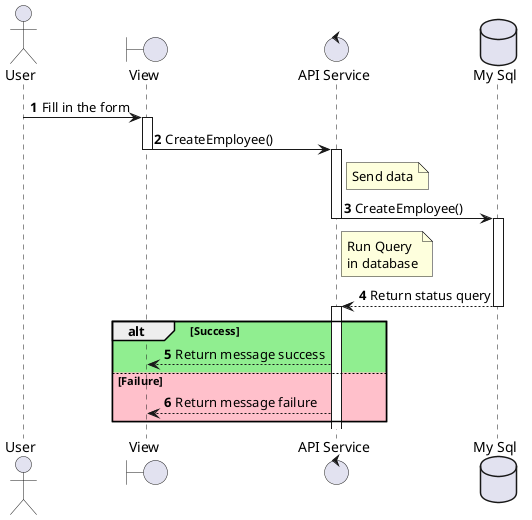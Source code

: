 @startuml sequenceDiagram_Employee_create
actor User
boundary "View" as View
control "API Service" as APIService
database "My Sql" as DB

autonumber
User -> View --++ : Fill in the form
View -> APIService --++ : CreateEmployee()
note right of APIService: Send data 
APIService -> DB --++ : CreateEmployee()
note right of APIService: Run Query\nin database
DB --> APIService --++ : Return status query
alt #LightGreen  Success
    APIService --> View  : Return message success
else #Pink Failure
    APIService --> View  : Return message failure
end
@enduml